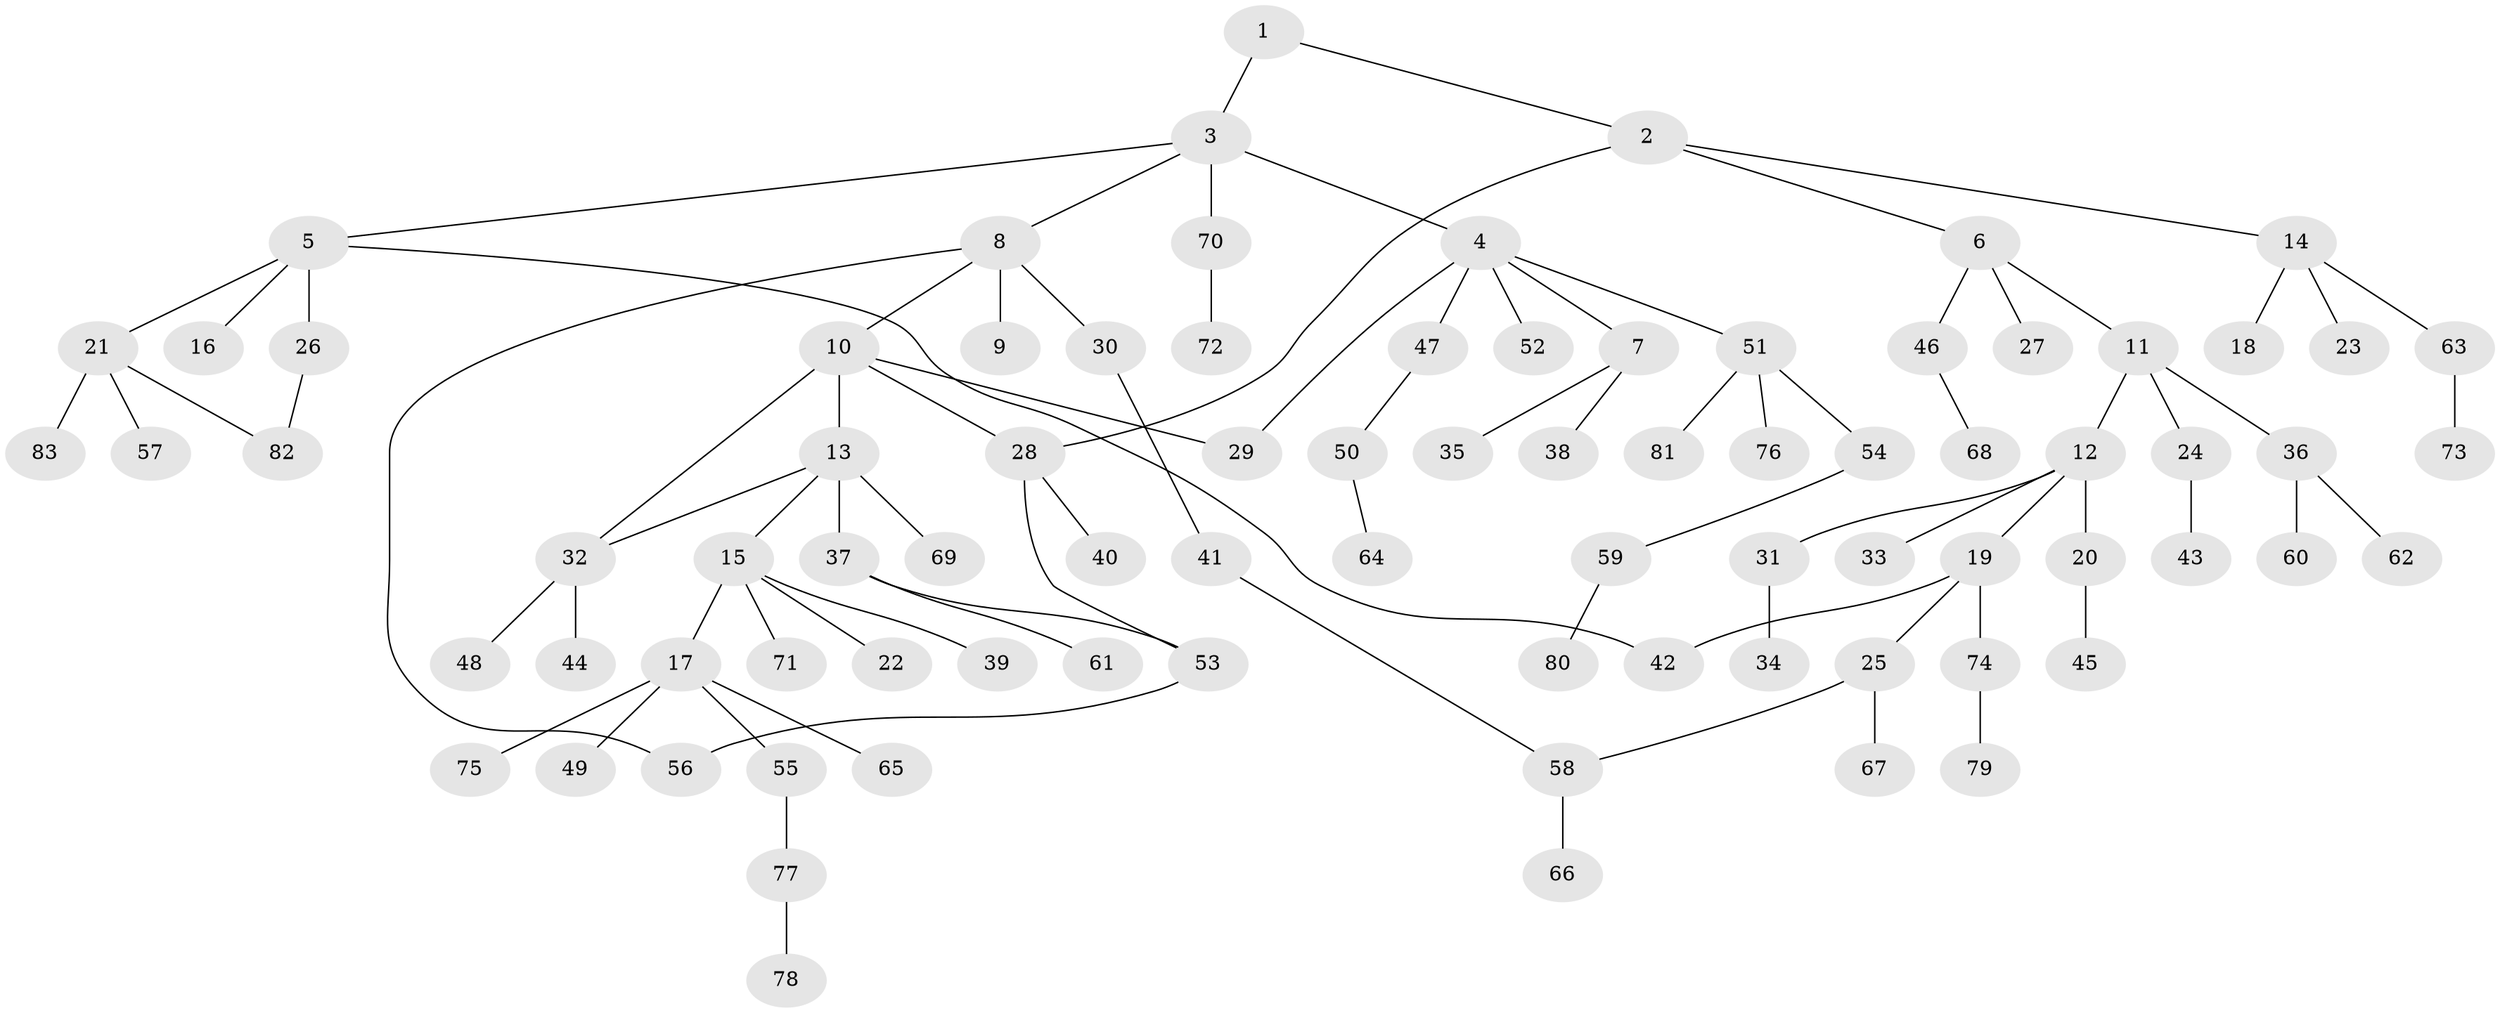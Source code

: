 // coarse degree distribution, {4: 0.10344827586206896, 8: 0.034482758620689655, 7: 0.034482758620689655, 2: 0.27586206896551724, 1: 0.4827586206896552, 5: 0.017241379310344827, 3: 0.05172413793103448}
// Generated by graph-tools (version 1.1) at 2025/51/02/27/25 19:51:39]
// undirected, 83 vertices, 90 edges
graph export_dot {
graph [start="1"]
  node [color=gray90,style=filled];
  1;
  2;
  3;
  4;
  5;
  6;
  7;
  8;
  9;
  10;
  11;
  12;
  13;
  14;
  15;
  16;
  17;
  18;
  19;
  20;
  21;
  22;
  23;
  24;
  25;
  26;
  27;
  28;
  29;
  30;
  31;
  32;
  33;
  34;
  35;
  36;
  37;
  38;
  39;
  40;
  41;
  42;
  43;
  44;
  45;
  46;
  47;
  48;
  49;
  50;
  51;
  52;
  53;
  54;
  55;
  56;
  57;
  58;
  59;
  60;
  61;
  62;
  63;
  64;
  65;
  66;
  67;
  68;
  69;
  70;
  71;
  72;
  73;
  74;
  75;
  76;
  77;
  78;
  79;
  80;
  81;
  82;
  83;
  1 -- 2;
  1 -- 3;
  2 -- 6;
  2 -- 14;
  2 -- 28;
  3 -- 4;
  3 -- 5;
  3 -- 8;
  3 -- 70;
  4 -- 7;
  4 -- 47;
  4 -- 51;
  4 -- 52;
  4 -- 29;
  5 -- 16;
  5 -- 21;
  5 -- 26;
  5 -- 42;
  6 -- 11;
  6 -- 27;
  6 -- 46;
  7 -- 35;
  7 -- 38;
  8 -- 9;
  8 -- 10;
  8 -- 30;
  8 -- 56;
  10 -- 13;
  10 -- 29;
  10 -- 32;
  10 -- 28;
  11 -- 12;
  11 -- 24;
  11 -- 36;
  12 -- 19;
  12 -- 20;
  12 -- 31;
  12 -- 33;
  13 -- 15;
  13 -- 37;
  13 -- 69;
  13 -- 32;
  14 -- 18;
  14 -- 23;
  14 -- 63;
  15 -- 17;
  15 -- 22;
  15 -- 39;
  15 -- 71;
  17 -- 49;
  17 -- 55;
  17 -- 65;
  17 -- 75;
  19 -- 25;
  19 -- 42;
  19 -- 74;
  20 -- 45;
  21 -- 57;
  21 -- 82;
  21 -- 83;
  24 -- 43;
  25 -- 67;
  25 -- 58;
  26 -- 82;
  28 -- 40;
  28 -- 53;
  30 -- 41;
  31 -- 34;
  32 -- 44;
  32 -- 48;
  36 -- 60;
  36 -- 62;
  37 -- 53;
  37 -- 61;
  41 -- 58;
  46 -- 68;
  47 -- 50;
  50 -- 64;
  51 -- 54;
  51 -- 76;
  51 -- 81;
  53 -- 56;
  54 -- 59;
  55 -- 77;
  58 -- 66;
  59 -- 80;
  63 -- 73;
  70 -- 72;
  74 -- 79;
  77 -- 78;
}
